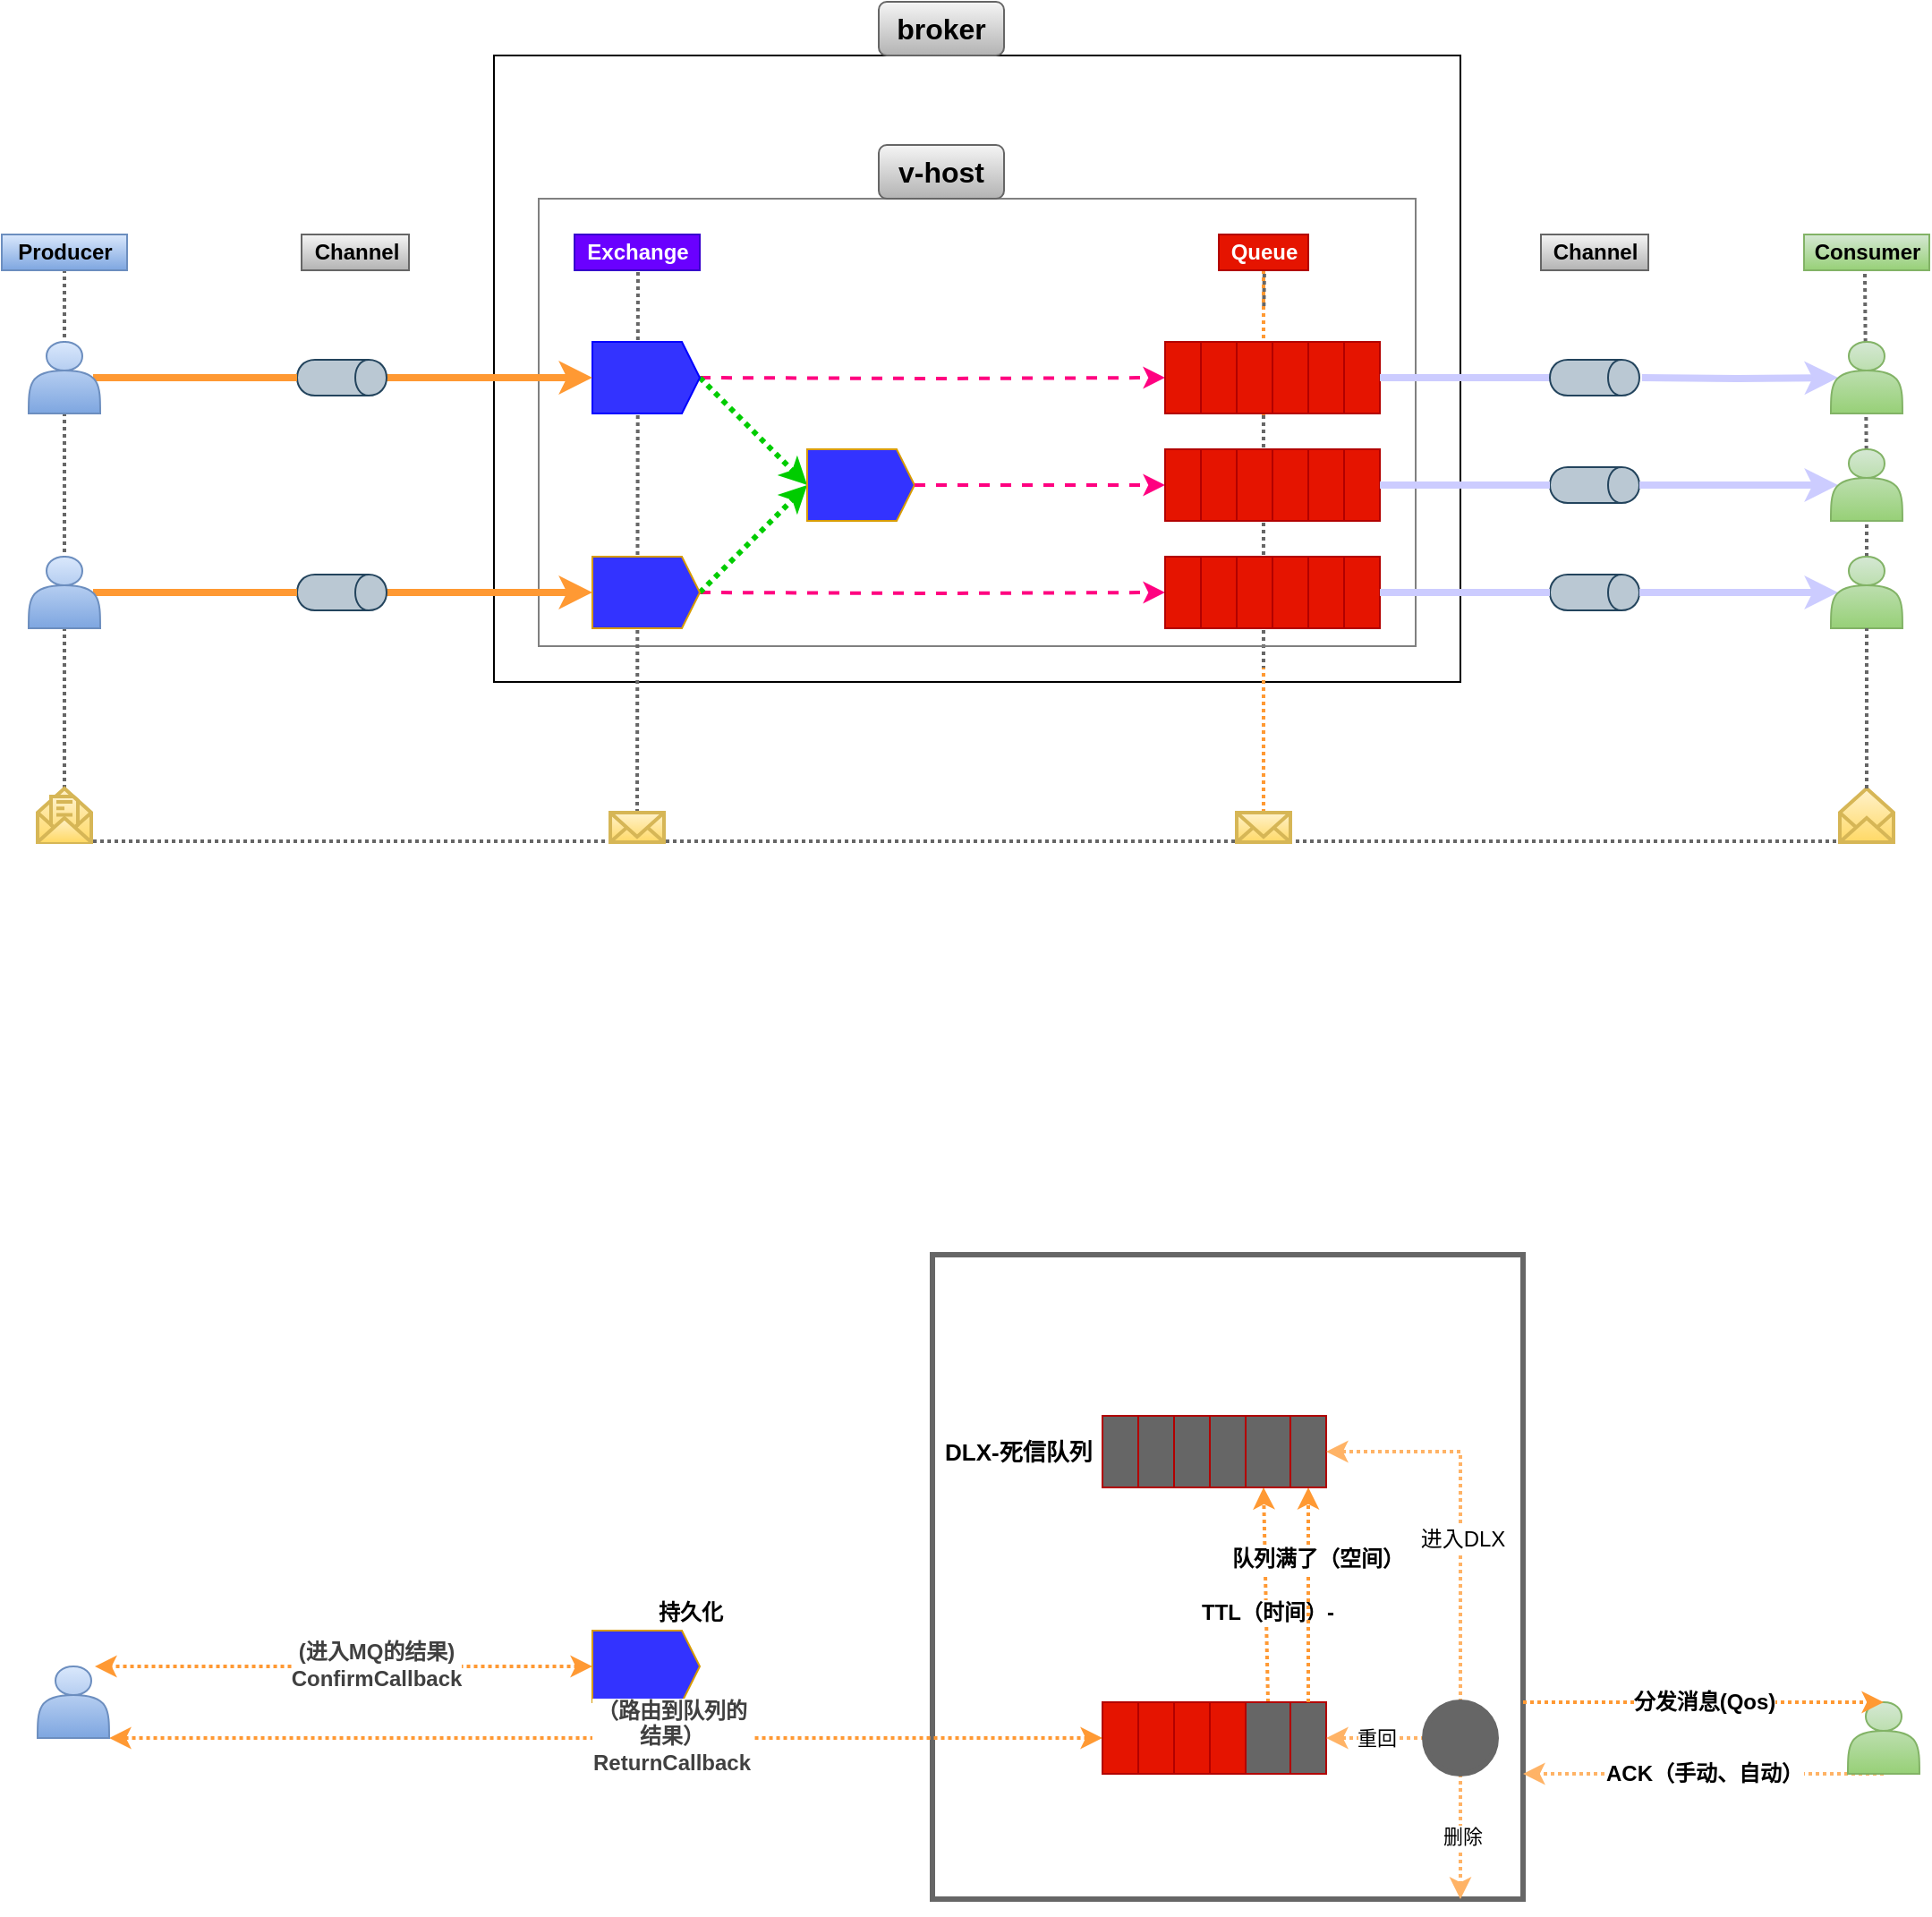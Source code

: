 <mxfile version="12.2.7" type="github" pages="1">
  <diagram id="hrGMXko8yB2qMUC64yRl" name="Page-1">
    <mxGraphModel dx="2215" dy="703" grid="1" gridSize="10" guides="1" tooltips="1" connect="1" arrows="1" fold="1" page="1" pageScale="1" pageWidth="827" pageHeight="1169" math="0" shadow="0">
      <root>
        <mxCell id="0"/>
        <mxCell id="1" parent="0"/>
        <mxCell id="uIHEZVqaHCIBKPa6FD2R-20" value="" style="rounded=0;whiteSpace=wrap;html=1;fillColor=none;strokeWidth=3;strokeColor=#666666;" vertex="1" parent="1">
          <mxGeometry x="390" y="830" width="330" height="360" as="geometry"/>
        </mxCell>
        <mxCell id="vB6N_VuCYX5x7YdYGQZh-119" value="" style="rounded=0;whiteSpace=wrap;html=1;strokeWidth=1;fillColor=none;" parent="1" vertex="1">
          <mxGeometry x="145" y="160" width="540" height="350" as="geometry"/>
        </mxCell>
        <mxCell id="vB6N_VuCYX5x7YdYGQZh-96" value="" style="endArrow=none;dashed=1;html=1;dashPattern=1 1;strokeColor=#666666;strokeWidth=2;fontColor=#3333FF;gradientColor=#b3b3b3;fillColor=#f5f5f5;" parent="1" source="vB6N_VuCYX5x7YdYGQZh-112" edge="1">
          <mxGeometry width="50" height="50" relative="1" as="geometry">
            <mxPoint x="574.5" y="660" as="sourcePoint"/>
            <mxPoint x="574.986" y="320" as="targetPoint"/>
          </mxGeometry>
        </mxCell>
        <mxCell id="vB6N_VuCYX5x7YdYGQZh-108" value="" style="edgeStyle=orthogonalEdgeStyle;rounded=0;orthogonalLoop=1;jettySize=auto;html=1;dashed=1;dashPattern=1 1;endArrow=none;endFill=0;targetPerimeterSpacing=-1;strokeColor=#FF9933;strokeWidth=2;fontColor=#3333FF;" parent="1" source="vB6N_VuCYX5x7YdYGQZh-65" edge="1">
          <mxGeometry relative="1" as="geometry">
            <mxPoint x="575" y="361" as="targetPoint"/>
          </mxGeometry>
        </mxCell>
        <mxCell id="vB6N_VuCYX5x7YdYGQZh-118" value="" style="edgeStyle=orthogonalEdgeStyle;rounded=0;orthogonalLoop=1;jettySize=auto;html=1;dashed=1;dashPattern=1 1;endArrow=none;endFill=0;targetPerimeterSpacing=-1;strokeColor=#FF9933;strokeWidth=2;fontColor=#3333FF;" parent="1" source="vB6N_VuCYX5x7YdYGQZh-112" edge="1">
          <mxGeometry relative="1" as="geometry">
            <mxPoint x="575" y="502" as="targetPoint"/>
          </mxGeometry>
        </mxCell>
        <mxCell id="vB6N_VuCYX5x7YdYGQZh-116" value="" style="rounded=0;whiteSpace=wrap;html=1;strokeWidth=1;fillColor=none;strokeColor=#808080;" parent="1" vertex="1">
          <mxGeometry x="170" y="240" width="490" height="250" as="geometry"/>
        </mxCell>
        <mxCell id="vB6N_VuCYX5x7YdYGQZh-88" value="" style="endArrow=none;dashed=1;html=1;dashPattern=1 1;strokeColor=#666666;strokeWidth=2;fontColor=#3333FF;gradientColor=#b3b3b3;fillColor=#f5f5f5;" parent="1" source="vB6N_VuCYX5x7YdYGQZh-103" edge="1">
          <mxGeometry width="50" height="50" relative="1" as="geometry">
            <mxPoint x="224.5" y="660" as="sourcePoint"/>
            <mxPoint x="225.474" y="280" as="targetPoint"/>
          </mxGeometry>
        </mxCell>
        <mxCell id="vB6N_VuCYX5x7YdYGQZh-89" value="" style="endArrow=none;dashed=1;html=1;dashPattern=1 1;strokeColor=#666666;strokeWidth=2;fontColor=#3333FF;gradientColor=#b3b3b3;fillColor=#f5f5f5;" parent="1" edge="1">
          <mxGeometry width="50" height="50" relative="1" as="geometry">
            <mxPoint x="575.158" y="300" as="sourcePoint"/>
            <mxPoint x="575.474" y="280" as="targetPoint"/>
          </mxGeometry>
        </mxCell>
        <mxCell id="vB6N_VuCYX5x7YdYGQZh-90" value="" style="endArrow=none;dashed=1;html=1;dashPattern=1 1;strokeColor=#666666;strokeWidth=2;fontColor=#3333FF;gradientColor=#b3b3b3;fillColor=#f5f5f5;" parent="1" source="vB6N_VuCYX5x7YdYGQZh-53" edge="1">
          <mxGeometry width="50" height="50" relative="1" as="geometry">
            <mxPoint x="910" y="660" as="sourcePoint"/>
            <mxPoint x="910.974" y="280" as="targetPoint"/>
          </mxGeometry>
        </mxCell>
        <mxCell id="vB6N_VuCYX5x7YdYGQZh-87" value="" style="endArrow=none;dashed=1;html=1;dashPattern=1 1;strokeColor=#666666;strokeWidth=2;fontColor=#3333FF;gradientColor=#b3b3b3;fillColor=#f5f5f5;" parent="1" source="vB6N_VuCYX5x7YdYGQZh-99" target="vB6N_VuCYX5x7YdYGQZh-63" edge="1">
          <mxGeometry width="50" height="50" relative="1" as="geometry">
            <mxPoint x="-96" y="660" as="sourcePoint"/>
            <mxPoint x="-80" y="500" as="targetPoint"/>
          </mxGeometry>
        </mxCell>
        <mxCell id="vB6N_VuCYX5x7YdYGQZh-61" value="" style="group" parent="1" vertex="1" connectable="0">
          <mxGeometry x="80" y="320" width="816.5" height="160" as="geometry"/>
        </mxCell>
        <mxCell id="vB6N_VuCYX5x7YdYGQZh-28" style="edgeStyle=orthogonalEdgeStyle;rounded=0;orthogonalLoop=1;jettySize=auto;html=1;exitX=1;exitY=0.5;exitDx=0;exitDy=0;exitPerimeter=0;entryX=0;entryY=0.5;entryDx=0;entryDy=0;dashed=1;strokeWidth=2;strokeColor=#FF0080;" parent="vB6N_VuCYX5x7YdYGQZh-61" target="vB6N_VuCYX5x7YdYGQZh-21" edge="1">
          <mxGeometry relative="1" as="geometry">
            <mxPoint x="180" y="20" as="sourcePoint"/>
          </mxGeometry>
        </mxCell>
        <mxCell id="vB6N_VuCYX5x7YdYGQZh-37" style="edgeStyle=orthogonalEdgeStyle;rounded=0;orthogonalLoop=1;jettySize=auto;html=1;exitX=1;exitY=0.5;exitDx=0;exitDy=0;exitPerimeter=0;entryX=0;entryY=0.5;entryDx=0;entryDy=0;dashed=1;strokeColor=#FF0080;strokeWidth=2;" parent="vB6N_VuCYX5x7YdYGQZh-61" target="vB6N_VuCYX5x7YdYGQZh-31" edge="1">
          <mxGeometry relative="1" as="geometry">
            <mxPoint x="180" y="140" as="sourcePoint"/>
          </mxGeometry>
        </mxCell>
        <mxCell id="vB6N_VuCYX5x7YdYGQZh-39" value="" style="endArrow=classic;html=1;exitX=1;exitY=0.5;exitDx=0;exitDy=0;exitPerimeter=0;entryX=0;entryY=0.5;entryDx=0;entryDy=0;entryPerimeter=0;dashed=1;dashPattern=1 1;strokeWidth=3;strokeColor=#00CC00;" parent="vB6N_VuCYX5x7YdYGQZh-61" target="vB6N_VuCYX5x7YdYGQZh-44" edge="1">
          <mxGeometry width="50" height="50" relative="1" as="geometry">
            <mxPoint x="180" y="140" as="sourcePoint"/>
            <mxPoint x="220" y="100" as="targetPoint"/>
          </mxGeometry>
        </mxCell>
        <mxCell id="vB6N_VuCYX5x7YdYGQZh-40" value="" style="endArrow=classic;html=1;exitX=1;exitY=0.5;exitDx=0;exitDy=0;exitPerimeter=0;entryX=0;entryY=0.5;entryDx=0;entryDy=0;entryPerimeter=0;dashed=1;dashPattern=1 1;strokeColor=#00CC00;strokeWidth=3;" parent="vB6N_VuCYX5x7YdYGQZh-61" target="vB6N_VuCYX5x7YdYGQZh-44" edge="1">
          <mxGeometry width="50" height="50" relative="1" as="geometry">
            <mxPoint x="180" y="20" as="sourcePoint"/>
            <mxPoint x="220" y="60" as="targetPoint"/>
          </mxGeometry>
        </mxCell>
        <mxCell id="vB6N_VuCYX5x7YdYGQZh-42" value="" style="html=1;shadow=0;dashed=0;align=center;verticalAlign=middle;shape=mxgraph.arrows2.arrow;dy=0;dx=10;notch=0;fillColor=#3333FF;strokeColor=#0000FF;" parent="vB6N_VuCYX5x7YdYGQZh-61" vertex="1">
          <mxGeometry x="120" width="60" height="40" as="geometry"/>
        </mxCell>
        <mxCell id="vB6N_VuCYX5x7YdYGQZh-44" value="" style="html=1;shadow=0;dashed=0;align=center;verticalAlign=middle;shape=mxgraph.arrows2.arrow;dy=0;dx=10;notch=0;fillColor=#3333FF;strokeColor=#d79b00;" parent="vB6N_VuCYX5x7YdYGQZh-61" vertex="1">
          <mxGeometry x="240" y="60" width="60" height="40" as="geometry"/>
        </mxCell>
        <mxCell id="vB6N_VuCYX5x7YdYGQZh-27" style="edgeStyle=orthogonalEdgeStyle;rounded=0;orthogonalLoop=1;jettySize=auto;html=1;exitX=1;exitY=0.5;exitDx=0;exitDy=0;exitPerimeter=0;entryX=0;entryY=0.5;entryDx=0;entryDy=0;dashed=1;strokeWidth=2;strokeColor=#FF0080;" parent="vB6N_VuCYX5x7YdYGQZh-61" source="vB6N_VuCYX5x7YdYGQZh-44" target="vB6N_VuCYX5x7YdYGQZh-11" edge="1">
          <mxGeometry relative="1" as="geometry">
            <mxPoint x="320" y="80" as="sourcePoint"/>
          </mxGeometry>
        </mxCell>
        <mxCell id="vB6N_VuCYX5x7YdYGQZh-45" value="" style="html=1;shadow=0;dashed=0;align=center;verticalAlign=middle;shape=mxgraph.arrows2.arrow;dy=0;dx=10;notch=0;fillColor=#3333FF;strokeColor=#d79b00;" parent="vB6N_VuCYX5x7YdYGQZh-61" vertex="1">
          <mxGeometry x="120" y="120" width="60" height="40" as="geometry"/>
        </mxCell>
        <mxCell id="vB6N_VuCYX5x7YdYGQZh-18" value="" style="group;fillColor=#e51400;strokeColor=#B20000;fontColor=#ffffff;" parent="vB6N_VuCYX5x7YdYGQZh-61" vertex="1" connectable="0">
          <mxGeometry x="440" y="60" width="120" height="40" as="geometry"/>
        </mxCell>
        <mxCell id="vB6N_VuCYX5x7YdYGQZh-17" value="" style="group;fillColor=#e51400;strokeColor=#B20000;fontColor=#ffffff;" parent="vB6N_VuCYX5x7YdYGQZh-18" vertex="1" connectable="0">
          <mxGeometry width="120" height="40" as="geometry"/>
        </mxCell>
        <mxCell id="vB6N_VuCYX5x7YdYGQZh-11" value="" style="rounded=0;whiteSpace=wrap;html=1;fillColor=#e51400;strokeColor=#B20000;fontColor=#ffffff;" parent="vB6N_VuCYX5x7YdYGQZh-17" vertex="1">
          <mxGeometry width="20" height="40" as="geometry"/>
        </mxCell>
        <mxCell id="vB6N_VuCYX5x7YdYGQZh-12" value="" style="rounded=0;whiteSpace=wrap;html=1;fillColor=#e51400;strokeColor=#B20000;fontColor=#ffffff;" parent="vB6N_VuCYX5x7YdYGQZh-17" vertex="1">
          <mxGeometry x="20" width="20" height="40" as="geometry"/>
        </mxCell>
        <mxCell id="vB6N_VuCYX5x7YdYGQZh-13" value="" style="rounded=0;whiteSpace=wrap;html=1;fillColor=#e51400;strokeColor=#B20000;fontColor=#ffffff;" parent="vB6N_VuCYX5x7YdYGQZh-17" vertex="1">
          <mxGeometry x="40" width="20" height="40" as="geometry"/>
        </mxCell>
        <mxCell id="vB6N_VuCYX5x7YdYGQZh-14" value="" style="rounded=0;whiteSpace=wrap;html=1;fillColor=#e51400;strokeColor=#B20000;fontColor=#ffffff;" parent="vB6N_VuCYX5x7YdYGQZh-17" vertex="1">
          <mxGeometry x="60" width="20" height="40" as="geometry"/>
        </mxCell>
        <mxCell id="vB6N_VuCYX5x7YdYGQZh-15" value="" style="rounded=0;whiteSpace=wrap;html=1;fillColor=#e51400;strokeColor=#B20000;fontColor=#ffffff;" parent="vB6N_VuCYX5x7YdYGQZh-17" vertex="1">
          <mxGeometry x="80" width="20" height="40" as="geometry"/>
        </mxCell>
        <mxCell id="vB6N_VuCYX5x7YdYGQZh-16" value="" style="rounded=0;whiteSpace=wrap;html=1;fillColor=#e51400;strokeColor=#B20000;fontColor=#ffffff;" parent="vB6N_VuCYX5x7YdYGQZh-17" vertex="1">
          <mxGeometry x="100" width="20" height="40" as="geometry"/>
        </mxCell>
        <mxCell id="vB6N_VuCYX5x7YdYGQZh-19" value="" style="group;fillColor=#e51400;strokeColor=#B20000;fontColor=#ffffff;" parent="vB6N_VuCYX5x7YdYGQZh-61" vertex="1" connectable="0">
          <mxGeometry x="440" width="120" height="40" as="geometry"/>
        </mxCell>
        <mxCell id="vB6N_VuCYX5x7YdYGQZh-20" value="" style="group;fillColor=#e51400;strokeColor=#B20000;fontColor=#ffffff;" parent="vB6N_VuCYX5x7YdYGQZh-19" vertex="1" connectable="0">
          <mxGeometry width="120" height="40" as="geometry"/>
        </mxCell>
        <mxCell id="vB6N_VuCYX5x7YdYGQZh-21" value="" style="rounded=0;whiteSpace=wrap;html=1;fillColor=#e51400;strokeColor=#B20000;fontColor=#ffffff;" parent="vB6N_VuCYX5x7YdYGQZh-20" vertex="1">
          <mxGeometry width="20" height="40" as="geometry"/>
        </mxCell>
        <mxCell id="vB6N_VuCYX5x7YdYGQZh-22" value="" style="rounded=0;whiteSpace=wrap;html=1;fillColor=#e51400;strokeColor=#B20000;fontColor=#ffffff;" parent="vB6N_VuCYX5x7YdYGQZh-20" vertex="1">
          <mxGeometry x="20" width="20" height="40" as="geometry"/>
        </mxCell>
        <mxCell id="vB6N_VuCYX5x7YdYGQZh-23" value="" style="rounded=0;whiteSpace=wrap;html=1;fillColor=#e51400;strokeColor=#B20000;fontColor=#ffffff;" parent="vB6N_VuCYX5x7YdYGQZh-20" vertex="1">
          <mxGeometry x="40" width="20" height="40" as="geometry"/>
        </mxCell>
        <mxCell id="vB6N_VuCYX5x7YdYGQZh-24" value="" style="rounded=0;whiteSpace=wrap;html=1;fillColor=#e51400;strokeColor=#B20000;fontColor=#ffffff;" parent="vB6N_VuCYX5x7YdYGQZh-20" vertex="1">
          <mxGeometry x="60" width="20" height="40" as="geometry"/>
        </mxCell>
        <mxCell id="vB6N_VuCYX5x7YdYGQZh-25" value="" style="rounded=0;whiteSpace=wrap;html=1;fillColor=#e51400;strokeColor=#B20000;fontColor=#ffffff;" parent="vB6N_VuCYX5x7YdYGQZh-20" vertex="1">
          <mxGeometry x="80" width="20" height="40" as="geometry"/>
        </mxCell>
        <mxCell id="vB6N_VuCYX5x7YdYGQZh-26" value="" style="rounded=0;whiteSpace=wrap;html=1;fillColor=#e51400;strokeColor=#B20000;fontColor=#ffffff;" parent="vB6N_VuCYX5x7YdYGQZh-20" vertex="1">
          <mxGeometry x="100" width="20" height="40" as="geometry"/>
        </mxCell>
        <mxCell id="vB6N_VuCYX5x7YdYGQZh-29" value="" style="group;fillColor=#e51400;strokeColor=#B20000;fontColor=#ffffff;" parent="vB6N_VuCYX5x7YdYGQZh-61" vertex="1" connectable="0">
          <mxGeometry x="440" y="120" width="120" height="40" as="geometry"/>
        </mxCell>
        <mxCell id="vB6N_VuCYX5x7YdYGQZh-30" value="" style="group;fillColor=#e51400;strokeColor=#B20000;fontColor=#ffffff;" parent="vB6N_VuCYX5x7YdYGQZh-29" vertex="1" connectable="0">
          <mxGeometry width="120" height="40" as="geometry"/>
        </mxCell>
        <mxCell id="vB6N_VuCYX5x7YdYGQZh-31" value="" style="rounded=0;whiteSpace=wrap;html=1;fillColor=#e51400;strokeColor=#B20000;fontColor=#ffffff;" parent="vB6N_VuCYX5x7YdYGQZh-30" vertex="1">
          <mxGeometry width="20" height="40" as="geometry"/>
        </mxCell>
        <mxCell id="vB6N_VuCYX5x7YdYGQZh-32" value="" style="rounded=0;whiteSpace=wrap;html=1;fillColor=#e51400;strokeColor=#B20000;fontColor=#ffffff;" parent="vB6N_VuCYX5x7YdYGQZh-30" vertex="1">
          <mxGeometry x="20" width="20" height="40" as="geometry"/>
        </mxCell>
        <mxCell id="vB6N_VuCYX5x7YdYGQZh-33" value="" style="rounded=0;whiteSpace=wrap;html=1;fillColor=#e51400;strokeColor=#B20000;fontColor=#ffffff;" parent="vB6N_VuCYX5x7YdYGQZh-30" vertex="1">
          <mxGeometry x="40" width="20" height="40" as="geometry"/>
        </mxCell>
        <mxCell id="vB6N_VuCYX5x7YdYGQZh-34" value="" style="rounded=0;whiteSpace=wrap;html=1;fillColor=#e51400;strokeColor=#B20000;fontColor=#ffffff;" parent="vB6N_VuCYX5x7YdYGQZh-30" vertex="1">
          <mxGeometry x="60" width="20" height="40" as="geometry"/>
        </mxCell>
        <mxCell id="vB6N_VuCYX5x7YdYGQZh-35" value="" style="rounded=0;whiteSpace=wrap;html=1;fillColor=#e51400;strokeColor=#B20000;fontColor=#ffffff;" parent="vB6N_VuCYX5x7YdYGQZh-30" vertex="1">
          <mxGeometry x="80" width="20" height="40" as="geometry"/>
        </mxCell>
        <mxCell id="vB6N_VuCYX5x7YdYGQZh-36" value="" style="rounded=0;whiteSpace=wrap;html=1;fillColor=#e51400;strokeColor=#B20000;fontColor=#ffffff;" parent="vB6N_VuCYX5x7YdYGQZh-30" vertex="1">
          <mxGeometry x="100" width="20" height="40" as="geometry"/>
        </mxCell>
        <mxCell id="vB6N_VuCYX5x7YdYGQZh-80" style="edgeStyle=orthogonalEdgeStyle;rounded=0;orthogonalLoop=1;jettySize=auto;html=1;exitX=1;exitY=0.5;exitDx=0;exitDy=0;entryX=0.5;entryY=1;entryDx=0;entryDy=0;strokeWidth=4;strokeColor=#CCCCFF;endArrow=none;endFill=0;" parent="vB6N_VuCYX5x7YdYGQZh-61" source="vB6N_VuCYX5x7YdYGQZh-26" target="vB6N_VuCYX5x7YdYGQZh-75" edge="1">
          <mxGeometry relative="1" as="geometry">
            <mxPoint x="570" y="90" as="sourcePoint"/>
            <mxPoint x="629" y="90" as="targetPoint"/>
          </mxGeometry>
        </mxCell>
        <mxCell id="vB6N_VuCYX5x7YdYGQZh-86" value="" style="group" parent="vB6N_VuCYX5x7YdYGQZh-61" vertex="1" connectable="0">
          <mxGeometry x="655" y="10" width="50" height="20" as="geometry"/>
        </mxCell>
        <mxCell id="vB6N_VuCYX5x7YdYGQZh-85" value="" style="group" parent="vB6N_VuCYX5x7YdYGQZh-86" vertex="1" connectable="0">
          <mxGeometry width="50" height="20" as="geometry"/>
        </mxCell>
        <mxCell id="vB6N_VuCYX5x7YdYGQZh-75" value="" style="shape=cylinder;whiteSpace=wrap;html=1;boundedLbl=1;backgroundOutline=1;strokeColor=#23445d;fillColor=#bac8d3;direction=south;" parent="vB6N_VuCYX5x7YdYGQZh-85" vertex="1">
          <mxGeometry width="50" height="20" as="geometry"/>
        </mxCell>
        <mxCell id="vB6N_VuCYX5x7YdYGQZh-52" style="edgeStyle=orthogonalEdgeStyle;rounded=0;orthogonalLoop=1;jettySize=auto;html=1;entryX=0.1;entryY=0.5;entryDx=0;entryDy=0;entryPerimeter=0;strokeWidth=4;fillColor=#bac8d3;strokeColor=#CCCCFF;" parent="vB6N_VuCYX5x7YdYGQZh-61" target="vB6N_VuCYX5x7YdYGQZh-49" edge="1">
          <mxGeometry relative="1" as="geometry">
            <mxPoint x="706.5" y="20" as="sourcePoint"/>
          </mxGeometry>
        </mxCell>
        <mxCell id="vB6N_VuCYX5x7YdYGQZh-76" value="" style="shape=cylinder;whiteSpace=wrap;html=1;boundedLbl=1;backgroundOutline=1;strokeColor=#23445d;fillColor=#bac8d3;direction=south;" parent="vB6N_VuCYX5x7YdYGQZh-61" vertex="1">
          <mxGeometry x="655" y="70" width="50" height="20" as="geometry"/>
        </mxCell>
        <mxCell id="vB6N_VuCYX5x7YdYGQZh-77" style="edgeStyle=orthogonalEdgeStyle;rounded=0;orthogonalLoop=1;jettySize=auto;html=1;exitX=1;exitY=0.5;exitDx=0;exitDy=0;entryX=0.5;entryY=1;entryDx=0;entryDy=0;strokeWidth=4;strokeColor=#CCCCFF;endArrow=none;endFill=0;" parent="vB6N_VuCYX5x7YdYGQZh-61" source="vB6N_VuCYX5x7YdYGQZh-16" target="vB6N_VuCYX5x7YdYGQZh-76" edge="1">
          <mxGeometry relative="1" as="geometry">
            <mxPoint x="560" y="80" as="sourcePoint"/>
            <mxPoint x="731" y="80" as="targetPoint"/>
          </mxGeometry>
        </mxCell>
        <mxCell id="vB6N_VuCYX5x7YdYGQZh-78" value="" style="shape=cylinder;whiteSpace=wrap;html=1;boundedLbl=1;backgroundOutline=1;strokeColor=#23445d;fillColor=#bac8d3;direction=south;" parent="vB6N_VuCYX5x7YdYGQZh-61" vertex="1">
          <mxGeometry x="655" y="130" width="50" height="20" as="geometry"/>
        </mxCell>
        <mxCell id="vB6N_VuCYX5x7YdYGQZh-82" value="&lt;b&gt;Channel&lt;/b&gt;" style="text;html=1;resizable=0;autosize=1;align=center;verticalAlign=middle;points=[];fillColor=#f5f5f5;strokeColor=#666666;rounded=0;gradientColor=#b3b3b3;" parent="vB6N_VuCYX5x7YdYGQZh-61" vertex="1">
          <mxGeometry x="650" y="-60" width="60" height="20" as="geometry"/>
        </mxCell>
        <mxCell id="vB6N_VuCYX5x7YdYGQZh-79" style="edgeStyle=orthogonalEdgeStyle;rounded=0;orthogonalLoop=1;jettySize=auto;html=1;exitX=1;exitY=0.5;exitDx=0;exitDy=0;entryX=0.5;entryY=1;entryDx=0;entryDy=0;strokeWidth=4;strokeColor=#CCCCFF;endArrow=none;endFill=0;" parent="vB6N_VuCYX5x7YdYGQZh-61" source="vB6N_VuCYX5x7YdYGQZh-36" target="vB6N_VuCYX5x7YdYGQZh-78" edge="1">
          <mxGeometry relative="1" as="geometry">
            <mxPoint x="560" y="140" as="sourcePoint"/>
            <mxPoint x="731" y="140" as="targetPoint"/>
          </mxGeometry>
        </mxCell>
        <mxCell id="vB6N_VuCYX5x7YdYGQZh-48" value="" style="edgeStyle=orthogonalEdgeStyle;rounded=0;orthogonalLoop=1;jettySize=auto;html=1;strokeWidth=4;strokeColor=#FF9933;exitX=0.5;exitY=0;exitDx=0;exitDy=0;" parent="1" source="vB6N_VuCYX5x7YdYGQZh-73" target="vB6N_VuCYX5x7YdYGQZh-45" edge="1">
          <mxGeometry relative="1" as="geometry">
            <mxPoint x="120" y="460" as="sourcePoint"/>
          </mxGeometry>
        </mxCell>
        <mxCell id="vB6N_VuCYX5x7YdYGQZh-46" style="edgeStyle=orthogonalEdgeStyle;rounded=0;orthogonalLoop=1;jettySize=auto;html=1;entryX=0;entryY=0.5;entryDx=0;entryDy=0;entryPerimeter=0;targetPerimeterSpacing=-1;strokeWidth=4;strokeColor=#FF9933;" parent="1" source="vB6N_VuCYX5x7YdYGQZh-68" target="vB6N_VuCYX5x7YdYGQZh-42" edge="1">
          <mxGeometry relative="1" as="geometry">
            <mxPoint x="116" y="340" as="sourcePoint"/>
          </mxGeometry>
        </mxCell>
        <mxCell id="vB6N_VuCYX5x7YdYGQZh-64" value="&lt;b&gt;Exchange&lt;/b&gt;" style="text;html=1;resizable=0;autosize=1;align=center;verticalAlign=middle;points=[];fillColor=#6a00ff;strokeColor=#3700CC;rounded=0;fontColor=#ffffff;" parent="1" vertex="1">
          <mxGeometry x="190" y="260" width="70" height="20" as="geometry"/>
        </mxCell>
        <mxCell id="vB6N_VuCYX5x7YdYGQZh-65" value="&lt;b&gt;Queue&lt;/b&gt;" style="text;html=1;resizable=0;autosize=1;align=center;verticalAlign=middle;points=[];fillColor=#e51400;strokeColor=#B20000;rounded=0;fontColor=#ffffff;" parent="1" vertex="1">
          <mxGeometry x="550" y="260" width="50" height="20" as="geometry"/>
        </mxCell>
        <mxCell id="vB6N_VuCYX5x7YdYGQZh-83" value="" style="group" parent="1" vertex="1" connectable="0">
          <mxGeometry x="-70" y="260" width="167.5" height="220" as="geometry"/>
        </mxCell>
        <mxCell id="vB6N_VuCYX5x7YdYGQZh-68" value="" style="shape=cylinder;whiteSpace=wrap;html=1;boundedLbl=1;backgroundOutline=1;strokeColor=#23445d;fillColor=#bac8d3;direction=south;" parent="vB6N_VuCYX5x7YdYGQZh-83" vertex="1">
          <mxGeometry x="105" y="70" width="50" height="20" as="geometry"/>
        </mxCell>
        <mxCell id="vB6N_VuCYX5x7YdYGQZh-72" style="edgeStyle=orthogonalEdgeStyle;rounded=0;orthogonalLoop=1;jettySize=auto;html=1;entryX=0.5;entryY=1;entryDx=0;entryDy=0;targetPerimeterSpacing=-1;strokeWidth=4;strokeColor=#FF9933;exitX=0.9;exitY=0.5;exitDx=0;exitDy=0;exitPerimeter=0;endArrow=none;endFill=0;" parent="vB6N_VuCYX5x7YdYGQZh-83" source="vB6N_VuCYX5x7YdYGQZh-56" target="vB6N_VuCYX5x7YdYGQZh-68" edge="1">
          <mxGeometry relative="1" as="geometry">
            <mxPoint x="165" y="90" as="sourcePoint"/>
            <mxPoint x="225" y="90" as="targetPoint"/>
            <Array as="points">
              <mxPoint x="75" y="80"/>
              <mxPoint x="75" y="80"/>
            </Array>
          </mxGeometry>
        </mxCell>
        <mxCell id="vB6N_VuCYX5x7YdYGQZh-73" value="" style="shape=cylinder;whiteSpace=wrap;html=1;boundedLbl=1;backgroundOutline=1;strokeColor=#23445d;fillColor=#bac8d3;direction=south;" parent="vB6N_VuCYX5x7YdYGQZh-83" vertex="1">
          <mxGeometry x="105" y="190" width="50" height="20" as="geometry"/>
        </mxCell>
        <mxCell id="vB6N_VuCYX5x7YdYGQZh-74" value="" style="edgeStyle=orthogonalEdgeStyle;rounded=0;orthogonalLoop=1;jettySize=auto;html=1;strokeWidth=4;strokeColor=#FF9933;exitX=0.9;exitY=0.5;exitDx=0;exitDy=0;exitPerimeter=0;endArrow=none;endFill=0;" parent="vB6N_VuCYX5x7YdYGQZh-83" source="vB6N_VuCYX5x7YdYGQZh-55" target="vB6N_VuCYX5x7YdYGQZh-73" edge="1">
          <mxGeometry relative="1" as="geometry">
            <mxPoint x="51" y="200" as="sourcePoint"/>
            <mxPoint x="215" y="200" as="targetPoint"/>
          </mxGeometry>
        </mxCell>
        <mxCell id="vB6N_VuCYX5x7YdYGQZh-81" value="&lt;b&gt;Channel&lt;/b&gt;" style="text;html=1;resizable=0;autosize=1;align=center;verticalAlign=middle;points=[];fillColor=#f5f5f5;strokeColor=#666666;rounded=0;gradientColor=#b3b3b3;" parent="vB6N_VuCYX5x7YdYGQZh-83" vertex="1">
          <mxGeometry x="107.5" width="60" height="20" as="geometry"/>
        </mxCell>
        <mxCell id="vB6N_VuCYX5x7YdYGQZh-84" value="" style="group" parent="vB6N_VuCYX5x7YdYGQZh-83" vertex="1" connectable="0">
          <mxGeometry x="-60" width="70" height="220" as="geometry"/>
        </mxCell>
        <mxCell id="vB6N_VuCYX5x7YdYGQZh-55" value="" style="shape=actor;whiteSpace=wrap;html=1;gradientColor=#7ea6e0;fillColor=#dae8fc;strokeColor=#6c8ebf;" parent="vB6N_VuCYX5x7YdYGQZh-84" vertex="1">
          <mxGeometry x="15" y="180" width="40" height="40" as="geometry"/>
        </mxCell>
        <mxCell id="vB6N_VuCYX5x7YdYGQZh-56" value="" style="shape=actor;whiteSpace=wrap;html=1;gradientColor=#7ea6e0;fillColor=#dae8fc;strokeColor=#6c8ebf;" parent="vB6N_VuCYX5x7YdYGQZh-84" vertex="1">
          <mxGeometry x="15" y="60" width="40" height="40" as="geometry"/>
        </mxCell>
        <mxCell id="vB6N_VuCYX5x7YdYGQZh-63" value="&lt;b&gt;Producer&lt;/b&gt;" style="text;html=1;resizable=0;autosize=1;align=center;verticalAlign=middle;points=[];fillColor=#dae8fc;strokeColor=#6c8ebf;rounded=0;gradientColor=#7ea6e0;" parent="vB6N_VuCYX5x7YdYGQZh-84" vertex="1">
          <mxGeometry width="70" height="20" as="geometry"/>
        </mxCell>
        <mxCell id="vB6N_VuCYX5x7YdYGQZh-49" value="" style="shape=actor;whiteSpace=wrap;html=1;gradientColor=#97d077;fillColor=#d5e8d4;strokeColor=#82b366;" parent="1" vertex="1">
          <mxGeometry x="892" y="320" width="40" height="40" as="geometry"/>
        </mxCell>
        <mxCell id="vB6N_VuCYX5x7YdYGQZh-66" value="&lt;b&gt;Consumer&lt;/b&gt;" style="text;html=1;resizable=0;autosize=1;align=center;verticalAlign=middle;points=[];fillColor=#d5e8d4;strokeColor=#82b366;rounded=0;gradientColor=#97d077;" parent="1" vertex="1">
          <mxGeometry x="877" y="260" width="70" height="20" as="geometry"/>
        </mxCell>
        <mxCell id="vB6N_VuCYX5x7YdYGQZh-60" style="edgeStyle=orthogonalEdgeStyle;rounded=0;orthogonalLoop=1;jettySize=auto;html=1;exitX=0.5;exitY=0;exitDx=0;exitDy=0;entryX=0.1;entryY=0.5;entryDx=0;entryDy=0;entryPerimeter=0;strokeWidth=4;strokeColor=#CCCCFF;" parent="1" source="vB6N_VuCYX5x7YdYGQZh-76" target="vB6N_VuCYX5x7YdYGQZh-53" edge="1">
          <mxGeometry relative="1" as="geometry"/>
        </mxCell>
        <mxCell id="vB6N_VuCYX5x7YdYGQZh-59" style="edgeStyle=orthogonalEdgeStyle;rounded=0;orthogonalLoop=1;jettySize=auto;html=1;exitX=0.5;exitY=0;exitDx=0;exitDy=0;entryX=0.1;entryY=0.5;entryDx=0;entryDy=0;entryPerimeter=0;strokeWidth=4;strokeColor=#CCCCFF;" parent="1" source="vB6N_VuCYX5x7YdYGQZh-78" target="vB6N_VuCYX5x7YdYGQZh-54" edge="1">
          <mxGeometry relative="1" as="geometry"/>
        </mxCell>
        <mxCell id="vB6N_VuCYX5x7YdYGQZh-105" value="" style="html=1;verticalLabelPosition=bottom;align=center;labelBackgroundColor=#ffffff;verticalAlign=top;strokeWidth=2;strokeColor=#d6b656;shadow=0;dashed=0;shape=mxgraph.ios7.icons.envelope_(empty);fillColor=#fff2cc;gradientColor=#ffd966;" parent="1" vertex="1">
          <mxGeometry x="897" y="569.5" width="30" height="30" as="geometry"/>
        </mxCell>
        <mxCell id="vB6N_VuCYX5x7YdYGQZh-109" value="" style="endArrow=none;dashed=1;html=1;dashPattern=1 1;strokeColor=#666666;strokeWidth=2;fontColor=#3333FF;gradientColor=#b3b3b3;fillColor=#f5f5f5;exitX=0;exitY=0.983;exitDx=0;exitDy=0;exitPerimeter=0;entryX=1;entryY=0.983;entryDx=0;entryDy=0;entryPerimeter=0;" parent="1" target="vB6N_VuCYX5x7YdYGQZh-99" edge="1">
          <mxGeometry width="50" height="50" relative="1" as="geometry">
            <mxPoint x="895" y="598.99" as="sourcePoint"/>
            <mxPoint x="-26" y="598.99" as="targetPoint"/>
          </mxGeometry>
        </mxCell>
        <mxCell id="vB6N_VuCYX5x7YdYGQZh-99" value="" style="html=1;verticalLabelPosition=bottom;align=center;labelBackgroundColor=#ffffff;verticalAlign=top;strokeWidth=2;strokeColor=#d6b656;shadow=0;dashed=0;shape=mxgraph.ios7.icons.envelope_(message);fillColor=#fff2cc;gradientColor=#ffd966;" parent="1" vertex="1">
          <mxGeometry x="-110" y="569.5" width="30" height="30" as="geometry"/>
        </mxCell>
        <mxCell id="vB6N_VuCYX5x7YdYGQZh-103" value="" style="html=1;verticalLabelPosition=bottom;align=center;labelBackgroundColor=#ffffff;verticalAlign=top;strokeWidth=2;strokeColor=#d6b656;shadow=0;dashed=0;shape=mxgraph.ios7.icons.mail;fillColor=#fff2cc;gradientColor=#ffd966;" parent="1" vertex="1">
          <mxGeometry x="210" y="583" width="30" height="16.5" as="geometry"/>
        </mxCell>
        <mxCell id="vB6N_VuCYX5x7YdYGQZh-112" value="" style="html=1;verticalLabelPosition=bottom;align=center;labelBackgroundColor=#ffffff;verticalAlign=top;strokeWidth=2;strokeColor=#d6b656;shadow=0;dashed=0;shape=mxgraph.ios7.icons.mail;fillColor=#fff2cc;gradientColor=#ffd966;" parent="1" vertex="1">
          <mxGeometry x="560" y="583" width="30" height="16.5" as="geometry"/>
        </mxCell>
        <mxCell id="vB6N_VuCYX5x7YdYGQZh-120" value="&lt;b&gt;&lt;font style=&quot;font-size: 16px&quot;&gt;broker&lt;/font&gt;&lt;/b&gt;" style="rounded=1;whiteSpace=wrap;html=1;strokeColor=#666666;strokeWidth=1;fillColor=#f5f5f5;gradientColor=#b3b3b3;" parent="1" vertex="1">
          <mxGeometry x="360" y="130" width="70" height="30" as="geometry"/>
        </mxCell>
        <mxCell id="vB6N_VuCYX5x7YdYGQZh-122" value="&lt;b&gt;&lt;font style=&quot;font-size: 16px&quot;&gt;v-host&lt;/font&gt;&lt;/b&gt;" style="rounded=1;whiteSpace=wrap;html=1;strokeColor=#666666;strokeWidth=1;fillColor=#f5f5f5;gradientColor=#b3b3b3;" parent="1" vertex="1">
          <mxGeometry x="360" y="210" width="70" height="30" as="geometry"/>
        </mxCell>
        <mxCell id="vB6N_VuCYX5x7YdYGQZh-53" value="" style="shape=actor;whiteSpace=wrap;html=1;gradientColor=#97d077;fillColor=#d5e8d4;strokeColor=#82b366;" parent="1" vertex="1">
          <mxGeometry x="892" y="380" width="40" height="40" as="geometry"/>
        </mxCell>
        <mxCell id="vB6N_VuCYX5x7YdYGQZh-125" value="" style="endArrow=none;dashed=1;html=1;dashPattern=1 1;strokeColor=#666666;strokeWidth=2;fontColor=#3333FF;gradientColor=#b3b3b3;fillColor=#f5f5f5;" parent="1" source="vB6N_VuCYX5x7YdYGQZh-54" target="vB6N_VuCYX5x7YdYGQZh-53" edge="1">
          <mxGeometry width="50" height="50" relative="1" as="geometry">
            <mxPoint x="911.949" y="569.5" as="sourcePoint"/>
            <mxPoint x="910.974" y="280" as="targetPoint"/>
          </mxGeometry>
        </mxCell>
        <mxCell id="vB6N_VuCYX5x7YdYGQZh-54" value="" style="shape=actor;whiteSpace=wrap;html=1;gradientColor=#97d077;fillColor=#d5e8d4;strokeColor=#82b366;" parent="1" vertex="1">
          <mxGeometry x="892" y="440" width="40" height="40" as="geometry"/>
        </mxCell>
        <mxCell id="vB6N_VuCYX5x7YdYGQZh-126" value="" style="endArrow=none;dashed=1;html=1;dashPattern=1 1;strokeColor=#666666;strokeWidth=2;fontColor=#3333FF;gradientColor=#b3b3b3;fillColor=#f5f5f5;" parent="1" source="vB6N_VuCYX5x7YdYGQZh-105" target="vB6N_VuCYX5x7YdYGQZh-54" edge="1">
          <mxGeometry width="50" height="50" relative="1" as="geometry">
            <mxPoint x="912" y="569.5" as="sourcePoint"/>
            <mxPoint x="912" y="420" as="targetPoint"/>
          </mxGeometry>
        </mxCell>
        <mxCell id="vB6N_VuCYX5x7YdYGQZh-128" value="" style="endArrow=classic;html=1;dashed=1;dashPattern=1 1;strokeColor=#FF9933;strokeWidth=2;fontColor=#3333FF;exitX=0;exitY=0.5;exitDx=0;exitDy=0;exitPerimeter=0;startArrow=classic;startFill=1;entryX=0.8;entryY=0;entryDx=0;entryDy=0;entryPerimeter=0;" parent="1" source="vB6N_VuCYX5x7YdYGQZh-129" target="vB6N_VuCYX5x7YdYGQZh-142" edge="1">
          <mxGeometry width="50" height="50" relative="1" as="geometry">
            <mxPoint x="230" y="1080" as="sourcePoint"/>
            <mxPoint x="-90" y="1060" as="targetPoint"/>
          </mxGeometry>
        </mxCell>
        <mxCell id="vB6N_VuCYX5x7YdYGQZh-131" value="&lt;span style=&quot;color: rgb(64 , 64 , 64) ; white-space: normal&quot;&gt;&lt;b&gt;&lt;font style=&quot;font-size: 12px&quot;&gt;(进入MQ的结果)&lt;br&gt;ConfirmCallback&lt;/font&gt;&lt;/b&gt;&lt;/span&gt;" style="text;html=1;resizable=0;points=[];align=center;verticalAlign=middle;labelBackgroundColor=#ffffff;fontColor=#3333FF;" parent="vB6N_VuCYX5x7YdYGQZh-128" vertex="1" connectable="0">
          <mxGeometry x="-0.13" y="-1" relative="1" as="geometry">
            <mxPoint as="offset"/>
          </mxGeometry>
        </mxCell>
        <mxCell id="vB6N_VuCYX5x7YdYGQZh-129" value="" style="html=1;shadow=0;dashed=0;align=center;verticalAlign=middle;shape=mxgraph.arrows2.arrow;dy=0;dx=10;notch=0;fillColor=#3333FF;strokeColor=#d79b00;" parent="1" vertex="1">
          <mxGeometry x="200" y="1040" width="60" height="40" as="geometry"/>
        </mxCell>
        <mxCell id="vB6N_VuCYX5x7YdYGQZh-132" value="" style="group;fillColor=#e51400;strokeColor=#B20000;fontColor=#ffffff;" parent="1" vertex="1" connectable="0">
          <mxGeometry x="485" y="1080" width="105" height="40" as="geometry"/>
        </mxCell>
        <mxCell id="vB6N_VuCYX5x7YdYGQZh-140" value="" style="endArrow=classic;html=1;dashed=1;dashPattern=1 1;strokeColor=#FF9933;strokeWidth=2;fontColor=#3333FF;exitX=0;exitY=0.5;exitDx=0;exitDy=0;startArrow=classic;startFill=1;entryX=1;entryY=1;entryDx=0;entryDy=0;entryPerimeter=0;" parent="1" source="vB6N_VuCYX5x7YdYGQZh-134" target="vB6N_VuCYX5x7YdYGQZh-142" edge="1">
          <mxGeometry width="50" height="50" relative="1" as="geometry">
            <mxPoint x="215" y="1070" as="sourcePoint"/>
            <mxPoint x="-80" y="1100" as="targetPoint"/>
          </mxGeometry>
        </mxCell>
        <mxCell id="vB6N_VuCYX5x7YdYGQZh-141" value="&lt;span style=&quot;color: rgb(64 , 64 , 64) ; white-space: normal&quot;&gt;&lt;b&gt;&lt;font style=&quot;font-size: 12px&quot;&gt;（路由到队列的结果）&lt;br&gt;ReturnCallback&lt;/font&gt;&lt;/b&gt;&lt;/span&gt;" style="text;html=1;resizable=0;points=[];align=center;verticalAlign=middle;labelBackgroundColor=#ffffff;fontColor=#3333FF;" parent="vB6N_VuCYX5x7YdYGQZh-140" vertex="1" connectable="0">
          <mxGeometry x="-0.13" y="-1" relative="1" as="geometry">
            <mxPoint as="offset"/>
          </mxGeometry>
        </mxCell>
        <mxCell id="vB6N_VuCYX5x7YdYGQZh-142" value="" style="shape=actor;whiteSpace=wrap;html=1;gradientColor=#7ea6e0;fillColor=#dae8fc;strokeColor=#6c8ebf;" parent="1" vertex="1">
          <mxGeometry x="-110" y="1060" width="40" height="40" as="geometry"/>
        </mxCell>
        <mxCell id="uIHEZVqaHCIBKPa6FD2R-19" value="&lt;b&gt;&lt;font style=&quot;font-size: 12px&quot;&gt;ACK（手动、自动）&lt;/font&gt;&lt;/b&gt;" style="edgeStyle=orthogonalEdgeStyle;rounded=0;orthogonalLoop=1;jettySize=auto;html=1;exitX=0.5;exitY=1;exitDx=0;exitDy=0;dashed=1;dashPattern=1 1;strokeWidth=2;fillColor=#ffe6cc;strokeColor=#FFB366;" edge="1" parent="1" source="vB6N_VuCYX5x7YdYGQZh-173">
          <mxGeometry relative="1" as="geometry">
            <mxPoint x="720" y="1120" as="targetPoint"/>
            <Array as="points">
              <mxPoint x="830" y="1120"/>
              <mxPoint x="830" y="1120"/>
            </Array>
          </mxGeometry>
        </mxCell>
        <mxCell id="vB6N_VuCYX5x7YdYGQZh-173" value="" style="shape=actor;whiteSpace=wrap;html=1;gradientColor=#97d077;fillColor=#d5e8d4;strokeColor=#82b366;" parent="1" vertex="1">
          <mxGeometry x="901.5" y="1080" width="40" height="40" as="geometry"/>
        </mxCell>
        <mxCell id="vB6N_VuCYX5x7YdYGQZh-174" value="&lt;font color=&quot;#000000&quot;&gt;&lt;span style=&quot;font-size: 12px&quot;&gt;&lt;b&gt;分发消息(Qos)&lt;/b&gt;&lt;/span&gt;&lt;/font&gt;" style="endArrow=classic;html=1;dashed=1;dashPattern=1 1;strokeColor=#FF9933;strokeWidth=2;fontColor=#3333FF;entryX=0.5;entryY=0;entryDx=0;entryDy=0;startArrow=none;startFill=0;endFill=1;" parent="1" target="vB6N_VuCYX5x7YdYGQZh-173" edge="1">
          <mxGeometry width="50" height="50" relative="1" as="geometry">
            <mxPoint x="720" y="1080" as="sourcePoint"/>
            <mxPoint x="-70" y="1400" as="targetPoint"/>
          </mxGeometry>
        </mxCell>
        <mxCell id="vB6N_VuCYX5x7YdYGQZh-133" value="" style="group;fillColor=#e51400;strokeColor=#B20000;fontColor=#ffffff;" parent="1" vertex="1" connectable="0">
          <mxGeometry x="485" y="1080" width="80" height="40" as="geometry"/>
        </mxCell>
        <mxCell id="vB6N_VuCYX5x7YdYGQZh-134" value="" style="rounded=0;whiteSpace=wrap;html=1;fillColor=#e51400;strokeColor=#B20000;fontColor=#ffffff;" parent="1" vertex="1">
          <mxGeometry x="485" y="1080" width="20" height="40" as="geometry"/>
        </mxCell>
        <mxCell id="vB6N_VuCYX5x7YdYGQZh-135" value="" style="rounded=0;whiteSpace=wrap;html=1;fillColor=#e51400;strokeColor=#B20000;fontColor=#ffffff;" parent="1" vertex="1">
          <mxGeometry x="505" y="1080" width="20" height="40" as="geometry"/>
        </mxCell>
        <mxCell id="vB6N_VuCYX5x7YdYGQZh-136" value="" style="rounded=0;whiteSpace=wrap;html=1;fillColor=#e51400;strokeColor=#B20000;fontColor=#ffffff;" parent="1" vertex="1">
          <mxGeometry x="525" y="1080" width="20" height="40" as="geometry"/>
        </mxCell>
        <mxCell id="vB6N_VuCYX5x7YdYGQZh-137" value="" style="rounded=0;whiteSpace=wrap;html=1;fillColor=#e51400;strokeColor=#B20000;fontColor=#ffffff;" parent="1" vertex="1">
          <mxGeometry x="545" y="1080" width="20" height="40" as="geometry"/>
        </mxCell>
        <mxCell id="vB6N_VuCYX5x7YdYGQZh-138" value="" style="rounded=0;whiteSpace=wrap;html=1;fillColor=#666666;strokeColor=#B20000;fontColor=#ffffff;" parent="1" vertex="1">
          <mxGeometry x="590" y="1080" width="20" height="40" as="geometry"/>
        </mxCell>
        <mxCell id="vB6N_VuCYX5x7YdYGQZh-208" value="" style="endArrow=classic;html=1;dashed=1;dashPattern=1 1;strokeColor=#FF9933;strokeWidth=2;fontColor=#3333FF;startArrow=none;startFill=0;exitX=0.5;exitY=0;exitDx=0;exitDy=0;" parent="1" edge="1" source="uIHEZVqaHCIBKPa6FD2R-18">
          <mxGeometry width="50" height="50" relative="1" as="geometry">
            <mxPoint x="535" y="1080" as="sourcePoint"/>
            <mxPoint x="575" y="960" as="targetPoint"/>
          </mxGeometry>
        </mxCell>
        <mxCell id="vB6N_VuCYX5x7YdYGQZh-209" value="&lt;b&gt;&lt;font color=&quot;#000000&quot;&gt;TTL（时间）-&lt;/font&gt;&lt;/b&gt;" style="text;html=1;resizable=0;points=[];align=center;verticalAlign=middle;labelBackgroundColor=#ffffff;fontColor=#3333FF;horizontal=1;" parent="vB6N_VuCYX5x7YdYGQZh-208" vertex="1" connectable="0">
          <mxGeometry x="-0.263" y="2" relative="1" as="geometry">
            <mxPoint x="2" y="-6" as="offset"/>
          </mxGeometry>
        </mxCell>
        <mxCell id="vB6N_VuCYX5x7YdYGQZh-210" value="" style="endArrow=classic;html=1;dashed=1;dashPattern=1 1;strokeColor=#FF9933;strokeWidth=2;fontColor=#3333FF;startArrow=none;startFill=0;entryX=0.5;entryY=1;entryDx=0;entryDy=0;exitX=0.5;exitY=0;exitDx=0;exitDy=0;" parent="1" edge="1" target="uIHEZVqaHCIBKPa6FD2R-13" source="vB6N_VuCYX5x7YdYGQZh-138">
          <mxGeometry width="50" height="50" relative="1" as="geometry">
            <mxPoint x="625" y="1110" as="sourcePoint"/>
            <mxPoint x="595" y="967" as="targetPoint"/>
          </mxGeometry>
        </mxCell>
        <mxCell id="vB6N_VuCYX5x7YdYGQZh-211" value="&lt;font color=&quot;#000000&quot;&gt;&lt;b&gt;队列满了（空间）&lt;/b&gt;&lt;/font&gt;" style="text;html=1;resizable=0;points=[];align=center;verticalAlign=middle;labelBackgroundColor=#ffffff;fontColor=#3333FF;" parent="vB6N_VuCYX5x7YdYGQZh-210" vertex="1" connectable="0">
          <mxGeometry x="-0.263" y="2" relative="1" as="geometry">
            <mxPoint x="7" y="-36" as="offset"/>
          </mxGeometry>
        </mxCell>
        <mxCell id="vB6N_VuCYX5x7YdYGQZh-222" value="&lt;b&gt;&lt;font color=&quot;#000000&quot;&gt;持久化&lt;/font&gt;&lt;/b&gt;" style="text;html=1;resizable=0;points=[];autosize=1;align=left;verticalAlign=top;spacingTop=-4;fontColor=#3333FF;" parent="1" vertex="1">
          <mxGeometry x="235" y="1020" width="50" height="20" as="geometry"/>
        </mxCell>
        <mxCell id="uIHEZVqaHCIBKPa6FD2R-7" value="" style="group;fillColor=#666666;strokeColor=#B20000;fontColor=#ffffff;" vertex="1" connectable="0" parent="1">
          <mxGeometry x="485" y="920" width="105" height="40" as="geometry"/>
        </mxCell>
        <mxCell id="uIHEZVqaHCIBKPa6FD2R-8" value="" style="group;fillColor=#666666;strokeColor=#B20000;fontColor=#ffffff;" vertex="1" connectable="0" parent="1">
          <mxGeometry x="485" y="920" width="105" height="40" as="geometry"/>
        </mxCell>
        <mxCell id="uIHEZVqaHCIBKPa6FD2R-9" value="" style="rounded=0;whiteSpace=wrap;html=1;fillColor=#666666;strokeColor=#B20000;fontColor=#ffffff;" vertex="1" parent="1">
          <mxGeometry x="485" y="920" width="20" height="40" as="geometry"/>
        </mxCell>
        <mxCell id="uIHEZVqaHCIBKPa6FD2R-10" value="" style="rounded=0;whiteSpace=wrap;html=1;fillColor=#666666;strokeColor=#B20000;fontColor=#ffffff;" vertex="1" parent="1">
          <mxGeometry x="505" y="920" width="20" height="40" as="geometry"/>
        </mxCell>
        <mxCell id="uIHEZVqaHCIBKPa6FD2R-11" value="" style="rounded=0;whiteSpace=wrap;html=1;fillColor=#666666;strokeColor=#B20000;fontColor=#ffffff;" vertex="1" parent="1">
          <mxGeometry x="525" y="920" width="20" height="40" as="geometry"/>
        </mxCell>
        <mxCell id="uIHEZVqaHCIBKPa6FD2R-12" value="" style="rounded=0;whiteSpace=wrap;html=1;fillColor=#666666;strokeColor=#B20000;fontColor=#ffffff;" vertex="1" parent="1">
          <mxGeometry x="545" y="920" width="20" height="40" as="geometry"/>
        </mxCell>
        <mxCell id="uIHEZVqaHCIBKPa6FD2R-13" value="" style="rounded=0;whiteSpace=wrap;html=1;fillColor=#666666;strokeColor=#B20000;fontColor=#ffffff;" vertex="1" parent="1">
          <mxGeometry x="590" y="920" width="20" height="40" as="geometry"/>
        </mxCell>
        <mxCell id="uIHEZVqaHCIBKPa6FD2R-17" value="&lt;b&gt;&lt;font style=&quot;font-size: 13px&quot;&gt;DLX-死信队列&lt;/font&gt;&lt;/b&gt;" style="text;html=1;resizable=0;points=[];autosize=1;align=left;verticalAlign=top;spacingTop=-4;" vertex="1" parent="1">
          <mxGeometry x="395" y="930" width="100" height="20" as="geometry"/>
        </mxCell>
        <mxCell id="uIHEZVqaHCIBKPa6FD2R-18" value="" style="rounded=0;whiteSpace=wrap;html=1;fillColor=#666666;strokeColor=#B20000;fontColor=#ffffff;" vertex="1" parent="1">
          <mxGeometry x="565" y="1080" width="25" height="40" as="geometry"/>
        </mxCell>
        <mxCell id="uIHEZVqaHCIBKPa6FD2R-23" value="重回" style="edgeStyle=orthogonalEdgeStyle;rounded=0;orthogonalLoop=1;jettySize=auto;html=1;dashed=1;dashPattern=1 1;startArrow=none;startFill=0;endArrow=classic;endFill=1;strokeColor=#FFB366;strokeWidth=2;" edge="1" parent="1" source="uIHEZVqaHCIBKPa6FD2R-22">
          <mxGeometry relative="1" as="geometry">
            <mxPoint x="610" y="1100" as="targetPoint"/>
          </mxGeometry>
        </mxCell>
        <mxCell id="uIHEZVqaHCIBKPa6FD2R-26" value="删除" style="edgeStyle=orthogonalEdgeStyle;rounded=0;orthogonalLoop=1;jettySize=auto;html=1;dashed=1;dashPattern=1 1;startArrow=none;startFill=0;endArrow=classic;endFill=1;strokeColor=#FFB366;strokeWidth=2;" edge="1" parent="1" source="uIHEZVqaHCIBKPa6FD2R-22">
          <mxGeometry relative="1" as="geometry">
            <mxPoint x="685" y="1190" as="targetPoint"/>
          </mxGeometry>
        </mxCell>
        <mxCell id="uIHEZVqaHCIBKPa6FD2R-27" style="edgeStyle=orthogonalEdgeStyle;rounded=0;orthogonalLoop=1;jettySize=auto;html=1;exitX=0.5;exitY=0;exitDx=0;exitDy=0;entryX=1;entryY=0.5;entryDx=0;entryDy=0;dashed=1;dashPattern=1 1;startArrow=none;startFill=0;endArrow=classic;endFill=1;strokeColor=#FFB366;strokeWidth=2;" edge="1" parent="1" source="uIHEZVqaHCIBKPa6FD2R-22" target="uIHEZVqaHCIBKPa6FD2R-13">
          <mxGeometry relative="1" as="geometry"/>
        </mxCell>
        <mxCell id="uIHEZVqaHCIBKPa6FD2R-28" value="进入DLX" style="text;html=1;resizable=0;points=[];align=center;verticalAlign=middle;labelBackgroundColor=#ffffff;" vertex="1" connectable="0" parent="uIHEZVqaHCIBKPa6FD2R-27">
          <mxGeometry x="-0.153" y="-1" relative="1" as="geometry">
            <mxPoint as="offset"/>
          </mxGeometry>
        </mxCell>
        <mxCell id="uIHEZVqaHCIBKPa6FD2R-22" value="" style="ellipse;whiteSpace=wrap;html=1;aspect=fixed;strokeColor=#666666;strokeWidth=3;fillColor=#666666;" vertex="1" parent="1">
          <mxGeometry x="665" y="1080" width="40" height="40" as="geometry"/>
        </mxCell>
      </root>
    </mxGraphModel>
  </diagram>
</mxfile>
